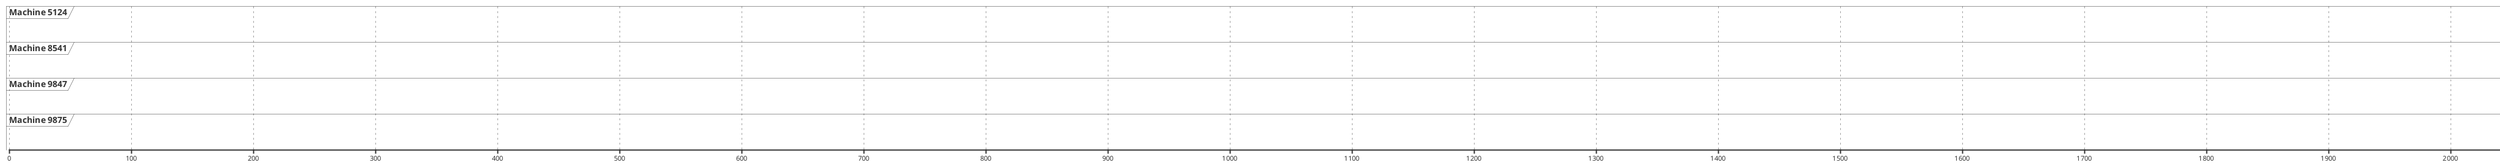 @startuml
scale 100 as 200 pixels
concise "Machine 5124" as 5124
concise "Machine 8541" as 8541
concise "Machine 9847" as 9847
concise "Machine 9847" as 9847
concise "Machine 9875" as 9875
@0
5124 is 1 #palegreen
8541 is 1 #palegreen
9847 is 1 #palegreen
9847 is 1 #palegreen
9875 is 1 #palegreen
@90
9847 is 0 #pink
@120
9847 is 0 #pink
9875 is 0 #pink
@320
5124 is 0 #pink
@600
8541 is 0 #pink
@enduml
